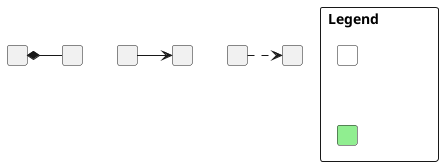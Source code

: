 @startuml

rectangle "<b>Legend</b>              " {
    rectangle "     " as rq #white 
    rectangle "     " as rm #LightGreen
    rq -[hidden]down- rm
}

rectangle " " as x1
rectangle " " as x2
x1 *-right- x2


rectangle " " as x11
rectangle " " as x22
x11 -right-> x22

rectangle " " as x111
rectangle " " as x222
x111 .right.> x222
@enduml